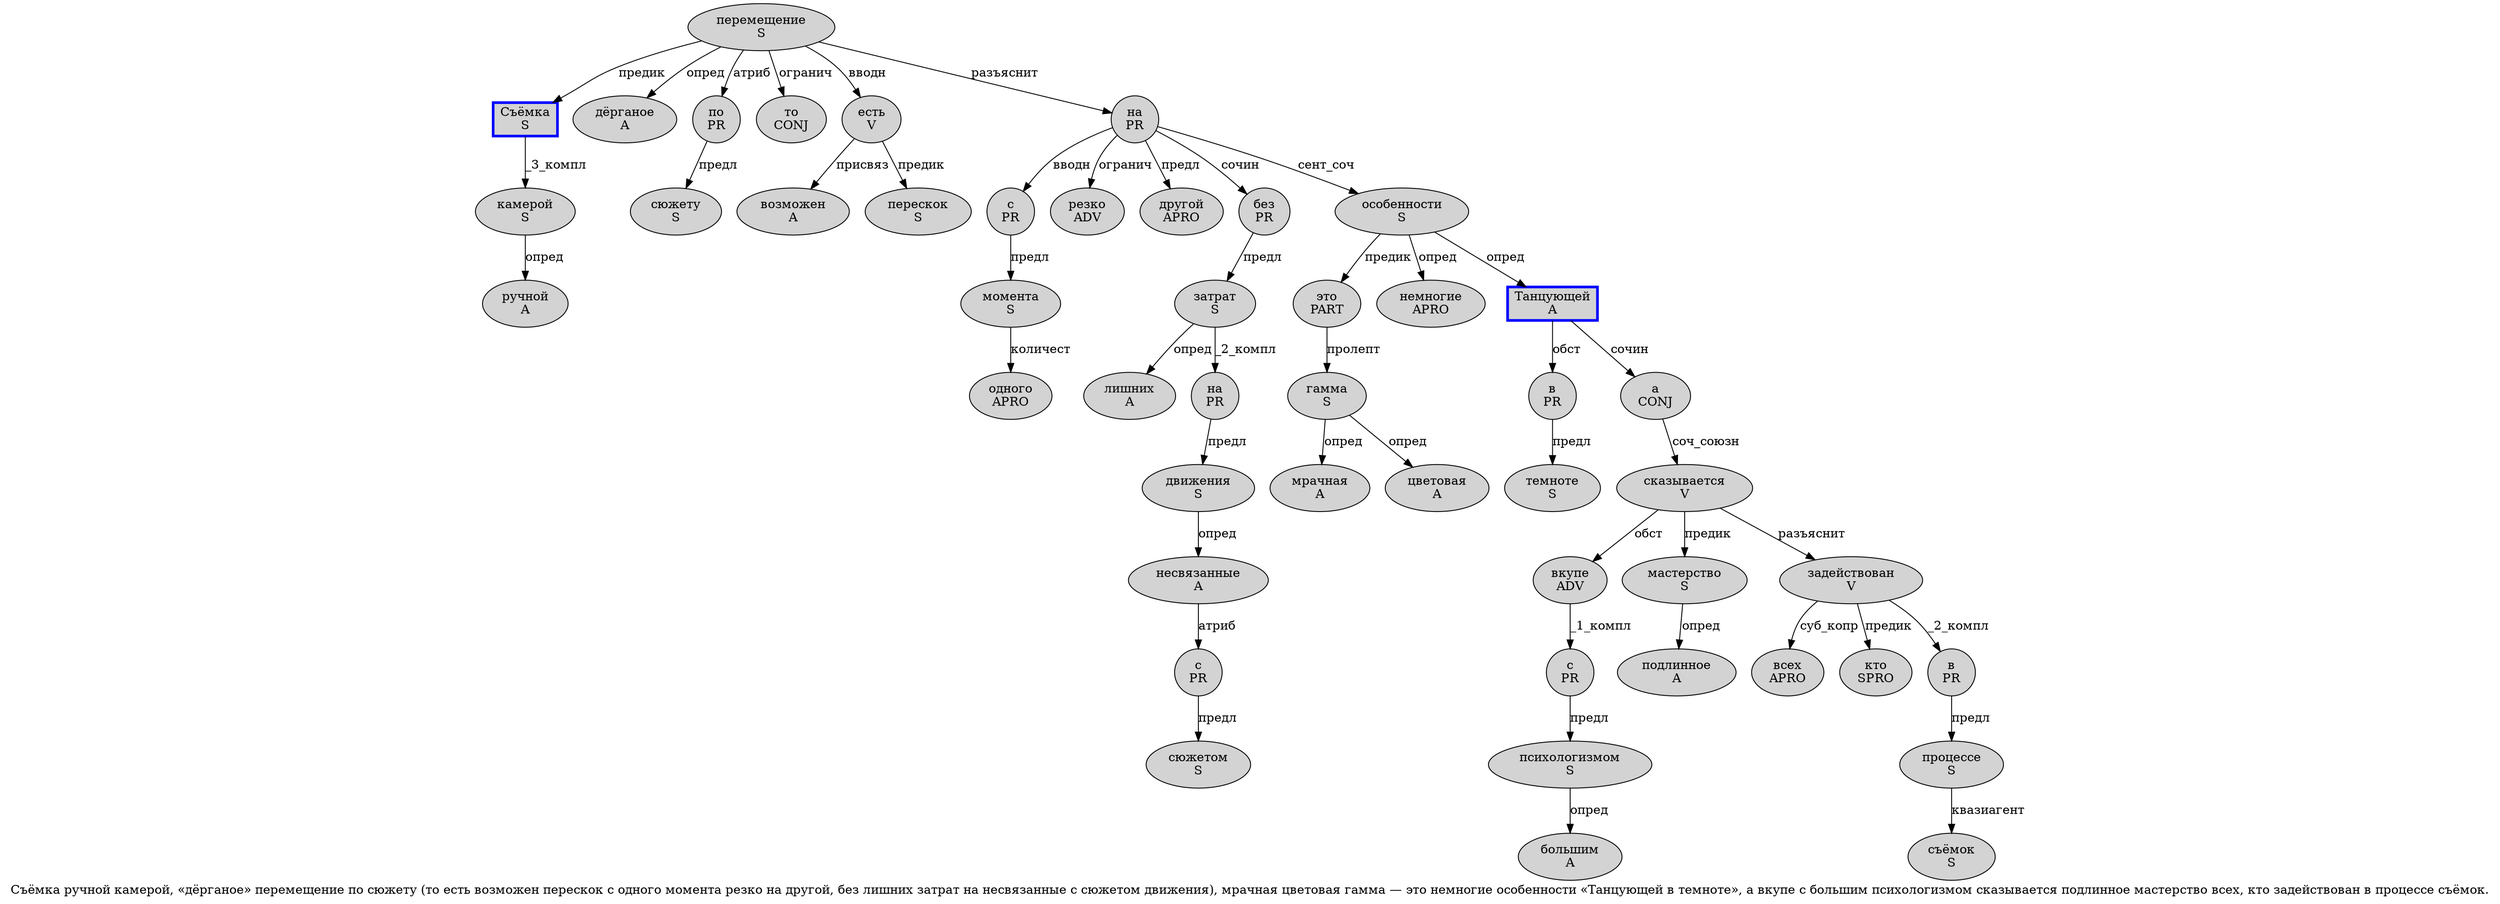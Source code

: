 digraph SENTENCE_1587 {
	graph [label="Съёмка ручной камерой, «дёрганое» перемещение по сюжету (то есть возможен перескок с одного момента резко на другой, без лишних затрат на несвязанные с сюжетом движения), мрачная цветовая гамма — это немногие особенности «Танцующей в темноте», а вкупе с большим психологизмом сказывается подлинное мастерство всех, кто задействован в процессе съёмок."]
	node [style=filled]
		0 [label="Съёмка
S" color=blue fillcolor=lightgray penwidth=3 shape=box]
		1 [label="ручной
A" color="" fillcolor=lightgray penwidth=1 shape=ellipse]
		2 [label="камерой
S" color="" fillcolor=lightgray penwidth=1 shape=ellipse]
		5 [label="дёрганое
A" color="" fillcolor=lightgray penwidth=1 shape=ellipse]
		7 [label="перемещение
S" color="" fillcolor=lightgray penwidth=1 shape=ellipse]
		8 [label="по
PR" color="" fillcolor=lightgray penwidth=1 shape=ellipse]
		9 [label="сюжету
S" color="" fillcolor=lightgray penwidth=1 shape=ellipse]
		11 [label="то
CONJ" color="" fillcolor=lightgray penwidth=1 shape=ellipse]
		12 [label="есть
V" color="" fillcolor=lightgray penwidth=1 shape=ellipse]
		13 [label="возможен
A" color="" fillcolor=lightgray penwidth=1 shape=ellipse]
		14 [label="перескок
S" color="" fillcolor=lightgray penwidth=1 shape=ellipse]
		15 [label="с
PR" color="" fillcolor=lightgray penwidth=1 shape=ellipse]
		16 [label="одного
APRO" color="" fillcolor=lightgray penwidth=1 shape=ellipse]
		17 [label="момента
S" color="" fillcolor=lightgray penwidth=1 shape=ellipse]
		18 [label="резко
ADV" color="" fillcolor=lightgray penwidth=1 shape=ellipse]
		19 [label="на
PR" color="" fillcolor=lightgray penwidth=1 shape=ellipse]
		20 [label="другой
APRO" color="" fillcolor=lightgray penwidth=1 shape=ellipse]
		22 [label="без
PR" color="" fillcolor=lightgray penwidth=1 shape=ellipse]
		23 [label="лишних
A" color="" fillcolor=lightgray penwidth=1 shape=ellipse]
		24 [label="затрат
S" color="" fillcolor=lightgray penwidth=1 shape=ellipse]
		25 [label="на
PR" color="" fillcolor=lightgray penwidth=1 shape=ellipse]
		26 [label="несвязанные
A" color="" fillcolor=lightgray penwidth=1 shape=ellipse]
		27 [label="с
PR" color="" fillcolor=lightgray penwidth=1 shape=ellipse]
		28 [label="сюжетом
S" color="" fillcolor=lightgray penwidth=1 shape=ellipse]
		29 [label="движения
S" color="" fillcolor=lightgray penwidth=1 shape=ellipse]
		32 [label="мрачная
A" color="" fillcolor=lightgray penwidth=1 shape=ellipse]
		33 [label="цветовая
A" color="" fillcolor=lightgray penwidth=1 shape=ellipse]
		34 [label="гамма
S" color="" fillcolor=lightgray penwidth=1 shape=ellipse]
		36 [label="это
PART" color="" fillcolor=lightgray penwidth=1 shape=ellipse]
		37 [label="немногие
APRO" color="" fillcolor=lightgray penwidth=1 shape=ellipse]
		38 [label="особенности
S" color="" fillcolor=lightgray penwidth=1 shape=ellipse]
		40 [label="Танцующей
A" color=blue fillcolor=lightgray penwidth=3 shape=box]
		41 [label="в
PR" color="" fillcolor=lightgray penwidth=1 shape=ellipse]
		42 [label="темноте
S" color="" fillcolor=lightgray penwidth=1 shape=ellipse]
		45 [label="а
CONJ" color="" fillcolor=lightgray penwidth=1 shape=ellipse]
		46 [label="вкупе
ADV" color="" fillcolor=lightgray penwidth=1 shape=ellipse]
		47 [label="с
PR" color="" fillcolor=lightgray penwidth=1 shape=ellipse]
		48 [label="большим
A" color="" fillcolor=lightgray penwidth=1 shape=ellipse]
		49 [label="психологизмом
S" color="" fillcolor=lightgray penwidth=1 shape=ellipse]
		50 [label="сказывается
V" color="" fillcolor=lightgray penwidth=1 shape=ellipse]
		51 [label="подлинное
A" color="" fillcolor=lightgray penwidth=1 shape=ellipse]
		52 [label="мастерство
S" color="" fillcolor=lightgray penwidth=1 shape=ellipse]
		53 [label="всех
APRO" color="" fillcolor=lightgray penwidth=1 shape=ellipse]
		55 [label="кто
SPRO" color="" fillcolor=lightgray penwidth=1 shape=ellipse]
		56 [label="задействован
V" color="" fillcolor=lightgray penwidth=1 shape=ellipse]
		57 [label="в
PR" color="" fillcolor=lightgray penwidth=1 shape=ellipse]
		58 [label="процессе
S" color="" fillcolor=lightgray penwidth=1 shape=ellipse]
		59 [label="съёмок
S" color="" fillcolor=lightgray penwidth=1 shape=ellipse]
			49 -> 48 [label="опред"]
			57 -> 58 [label="предл"]
			58 -> 59 [label="квазиагент"]
			22 -> 24 [label="предл"]
			52 -> 51 [label="опред"]
			8 -> 9 [label="предл"]
			12 -> 13 [label="присвяз"]
			12 -> 14 [label="предик"]
			2 -> 1 [label="опред"]
			46 -> 47 [label="_1_компл"]
			29 -> 26 [label="опред"]
			24 -> 23 [label="опред"]
			24 -> 25 [label="_2_компл"]
			34 -> 32 [label="опред"]
			34 -> 33 [label="опред"]
			7 -> 0 [label="предик"]
			7 -> 5 [label="опред"]
			7 -> 8 [label="атриб"]
			7 -> 11 [label="огранич"]
			7 -> 12 [label="вводн"]
			7 -> 19 [label="разъяснит"]
			36 -> 34 [label="пролепт"]
			45 -> 50 [label="соч_союзн"]
			15 -> 17 [label="предл"]
			41 -> 42 [label="предл"]
			27 -> 28 [label="предл"]
			40 -> 41 [label="обст"]
			40 -> 45 [label="сочин"]
			0 -> 2 [label="_3_компл"]
			17 -> 16 [label="количест"]
			56 -> 53 [label="суб_копр"]
			56 -> 55 [label="предик"]
			56 -> 57 [label="_2_компл"]
			25 -> 29 [label="предл"]
			38 -> 36 [label="предик"]
			38 -> 37 [label="опред"]
			38 -> 40 [label="опред"]
			47 -> 49 [label="предл"]
			26 -> 27 [label="атриб"]
			19 -> 15 [label="вводн"]
			19 -> 18 [label="огранич"]
			19 -> 20 [label="предл"]
			19 -> 22 [label="сочин"]
			19 -> 38 [label="сент_соч"]
			50 -> 46 [label="обст"]
			50 -> 52 [label="предик"]
			50 -> 56 [label="разъяснит"]
}